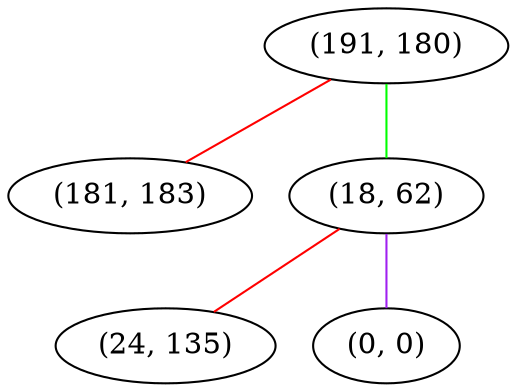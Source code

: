 graph "" {
"(191, 180)";
"(181, 183)";
"(18, 62)";
"(24, 135)";
"(0, 0)";
"(191, 180)" -- "(18, 62)"  [color=green, key=0, weight=2];
"(191, 180)" -- "(181, 183)"  [color=red, key=0, weight=1];
"(18, 62)" -- "(0, 0)"  [color=purple, key=0, weight=4];
"(18, 62)" -- "(24, 135)"  [color=red, key=0, weight=1];
}
